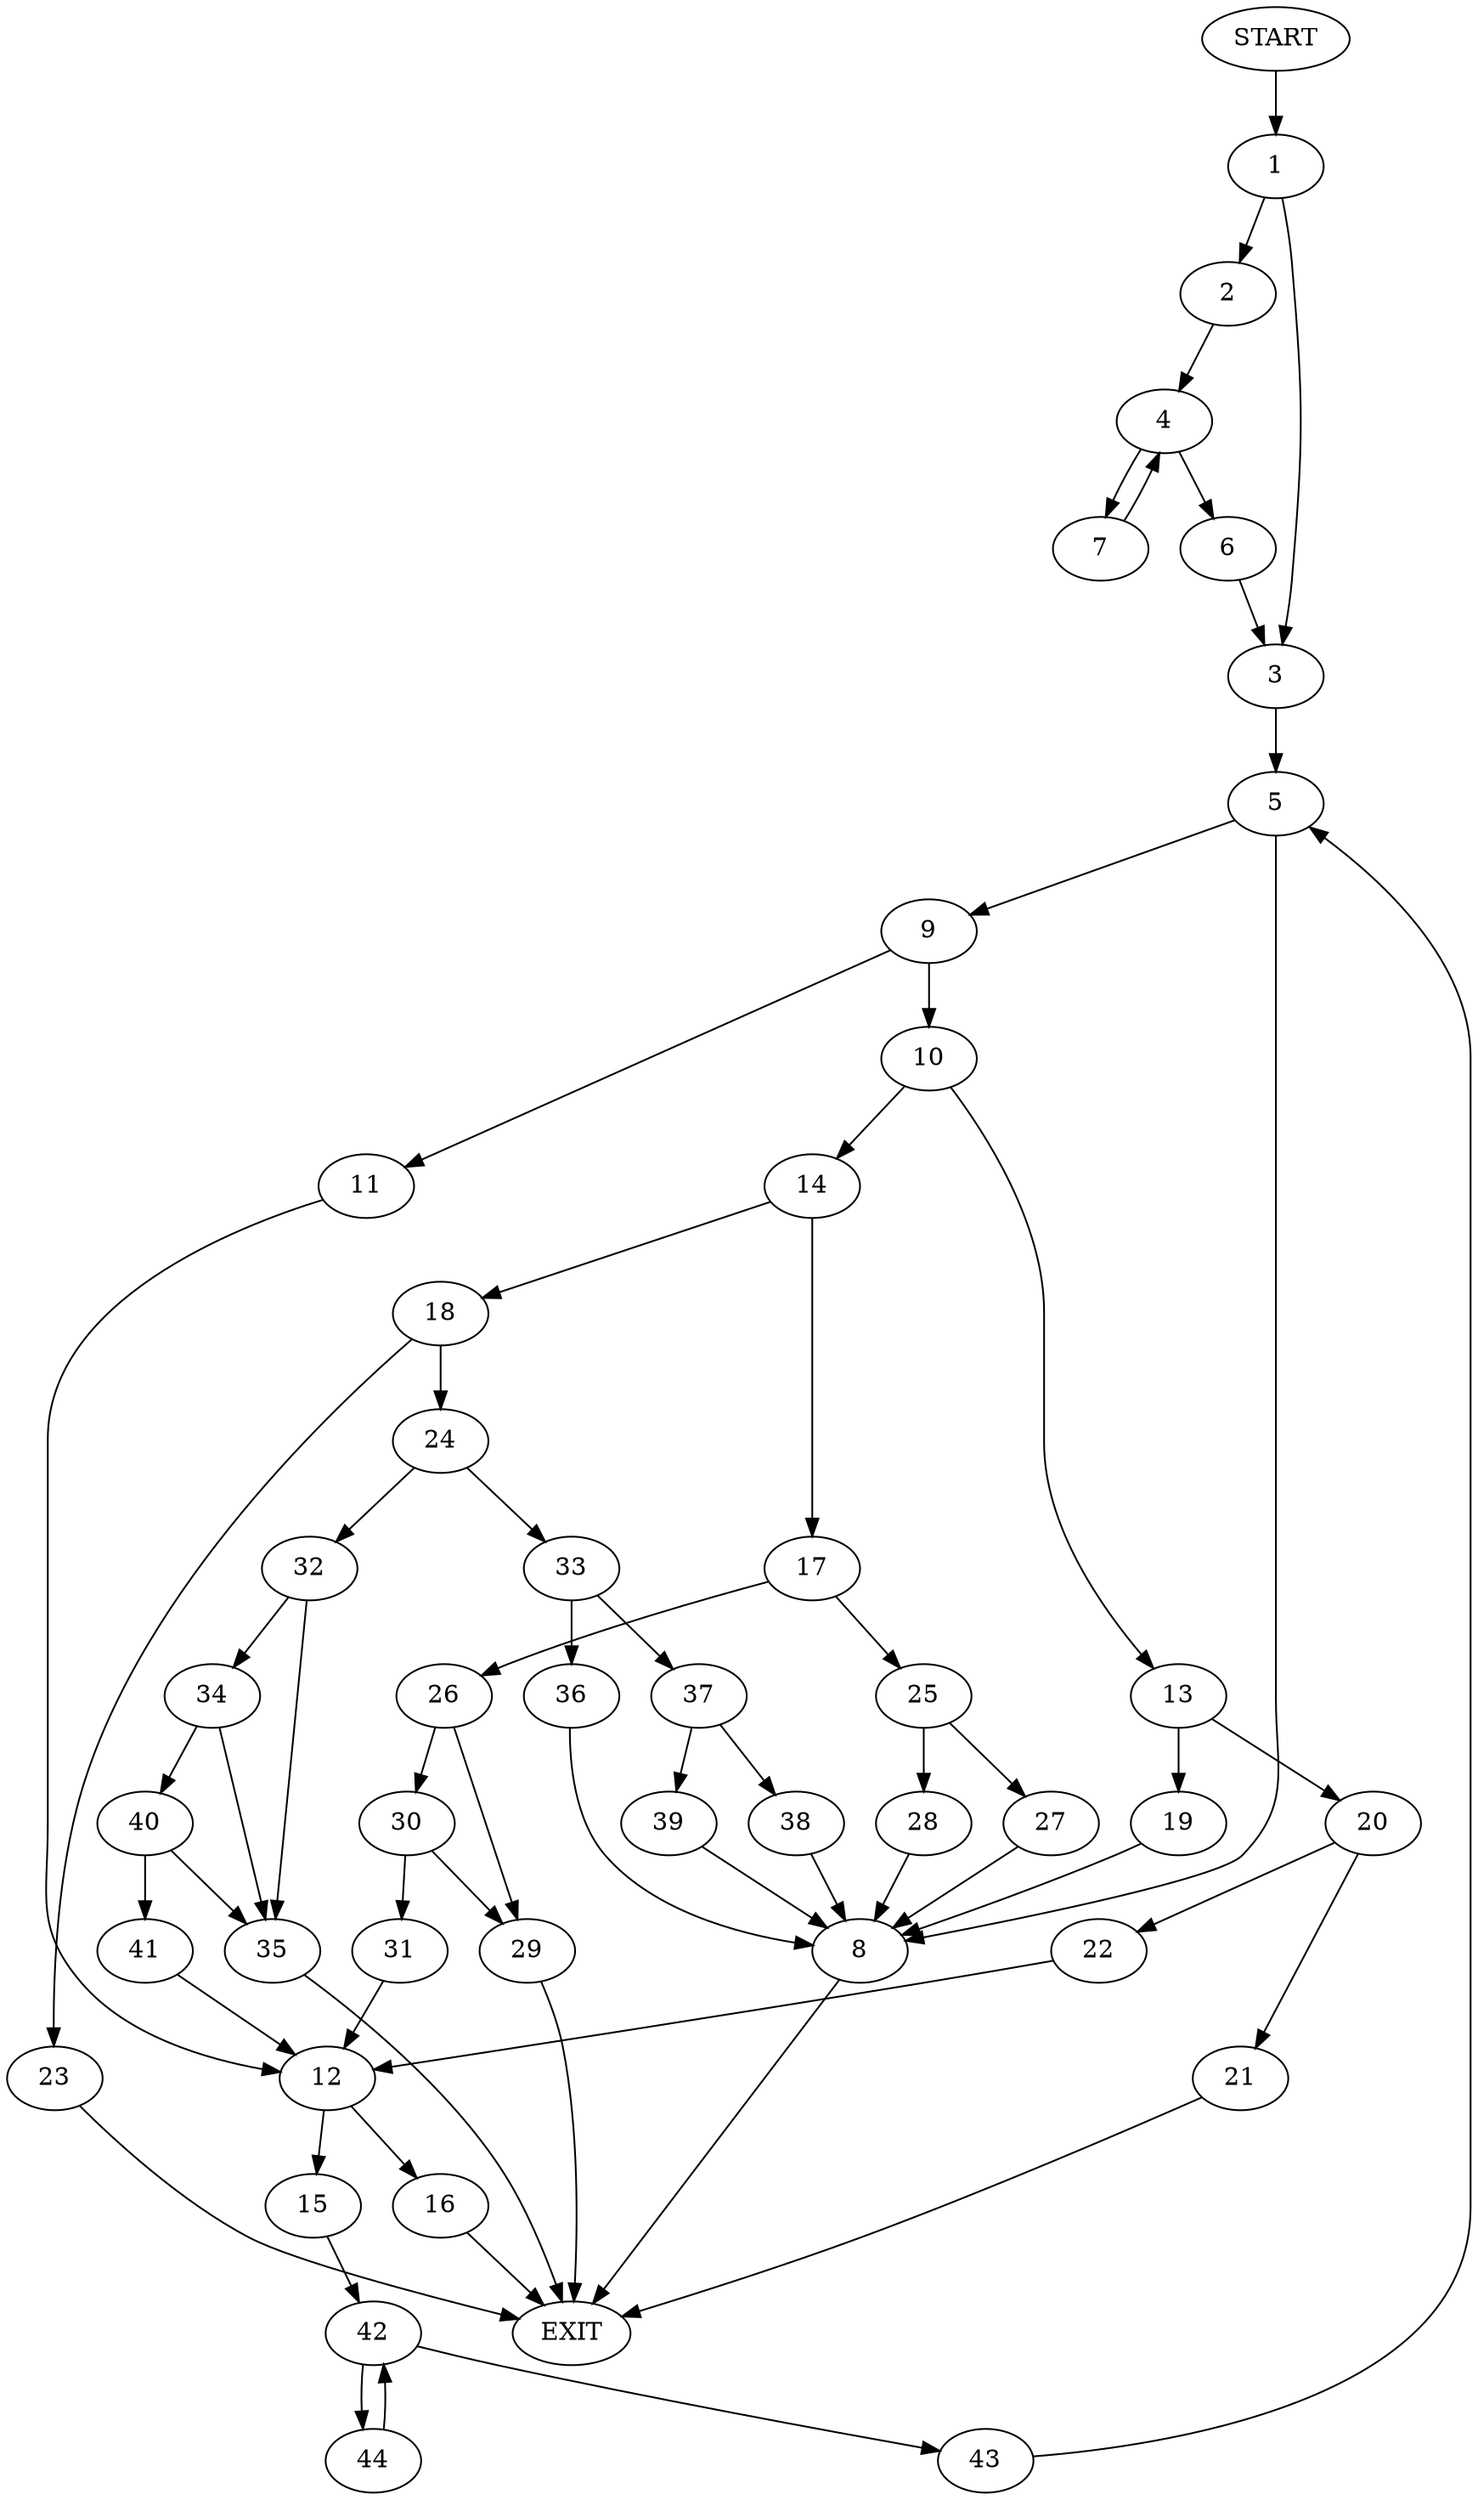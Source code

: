 digraph {
0 [label="START"]
45 [label="EXIT"]
0 -> 1
1 -> 2
1 -> 3
2 -> 4
3 -> 5
4 -> 6
4 -> 7
6 -> 3
7 -> 4
5 -> 8
5 -> 9
9 -> 10
9 -> 11
8 -> 45
11 -> 12
10 -> 13
10 -> 14
12 -> 15
12 -> 16
14 -> 17
14 -> 18
13 -> 19
13 -> 20
19 -> 8
20 -> 21
20 -> 22
21 -> 45
22 -> 12
18 -> 23
18 -> 24
17 -> 25
17 -> 26
25 -> 27
25 -> 28
26 -> 29
26 -> 30
28 -> 8
27 -> 8
30 -> 31
30 -> 29
29 -> 45
31 -> 12
23 -> 45
24 -> 32
24 -> 33
32 -> 34
32 -> 35
33 -> 36
33 -> 37
36 -> 8
37 -> 38
37 -> 39
39 -> 8
38 -> 8
35 -> 45
34 -> 35
34 -> 40
40 -> 35
40 -> 41
41 -> 12
15 -> 42
16 -> 45
42 -> 43
42 -> 44
43 -> 5
44 -> 42
}
